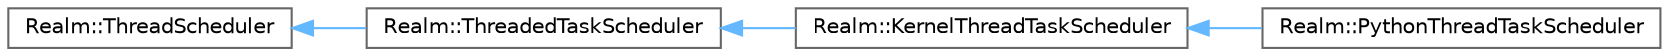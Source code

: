digraph "Graphical Class Hierarchy"
{
 // LATEX_PDF_SIZE
  bgcolor="transparent";
  edge [fontname=Helvetica,fontsize=10,labelfontname=Helvetica,labelfontsize=10];
  node [fontname=Helvetica,fontsize=10,shape=box,height=0.2,width=0.4];
  rankdir="LR";
  Node0 [id="Node000000",label="Realm::ThreadScheduler",height=0.2,width=0.4,color="grey40", fillcolor="white", style="filled",URL="$classRealm_1_1ThreadScheduler.html",tooltip=" "];
  Node0 -> Node1 [id="edge330_Node000000_Node000001",dir="back",color="steelblue1",style="solid",tooltip=" "];
  Node1 [id="Node000001",label="Realm::ThreadedTaskScheduler",height=0.2,width=0.4,color="grey40", fillcolor="white", style="filled",URL="$classRealm_1_1ThreadedTaskScheduler.html",tooltip=" "];
  Node1 -> Node2 [id="edge331_Node000001_Node000002",dir="back",color="steelblue1",style="solid",tooltip=" "];
  Node2 [id="Node000002",label="Realm::KernelThreadTaskScheduler",height=0.2,width=0.4,color="grey40", fillcolor="white", style="filled",URL="$classRealm_1_1KernelThreadTaskScheduler.html",tooltip=" "];
  Node2 -> Node3 [id="edge332_Node000002_Node000003",dir="back",color="steelblue1",style="solid",tooltip=" "];
  Node3 [id="Node000003",label="Realm::PythonThreadTaskScheduler",height=0.2,width=0.4,color="grey40", fillcolor="white", style="filled",URL="$classRealm_1_1PythonThreadTaskScheduler.html",tooltip=" "];
}
